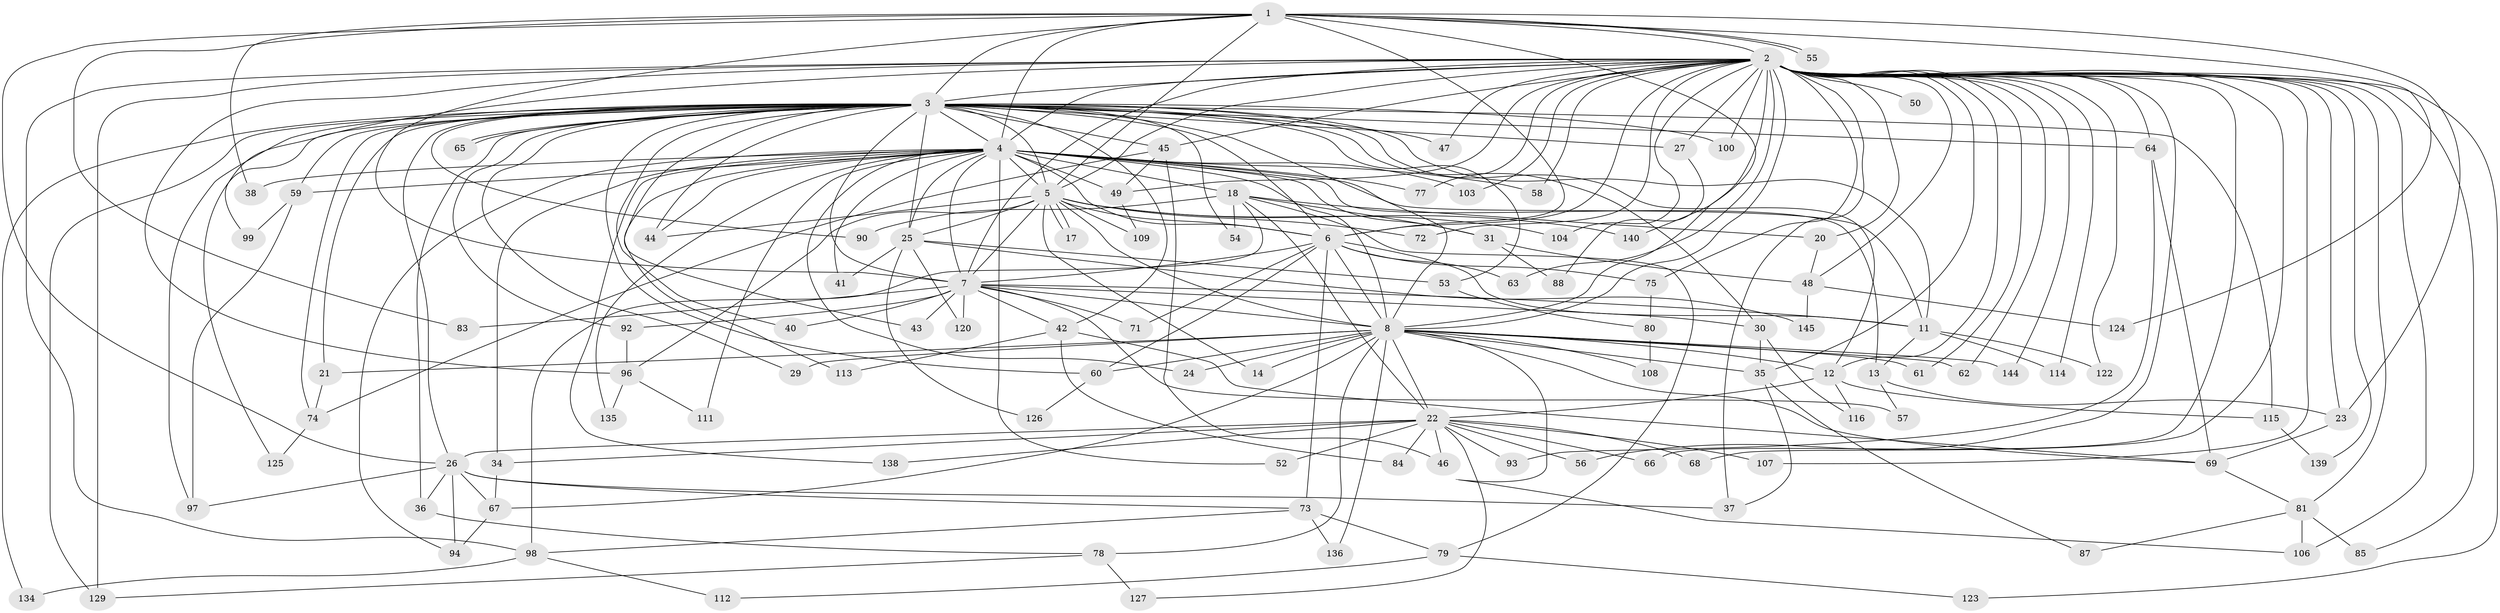 // Generated by graph-tools (version 1.1) at 2025/51/02/27/25 19:51:52]
// undirected, 111 vertices, 255 edges
graph export_dot {
graph [start="1"]
  node [color=gray90,style=filled];
  1 [super="+15"];
  2 [super="+10"];
  3 [super="+16"];
  4 [super="+9"];
  5 [super="+39"];
  6 [super="+19"];
  7 [super="+119"];
  8 [super="+89"];
  11;
  12 [super="+118"];
  13 [super="+32"];
  14;
  17;
  18 [super="+33"];
  20 [super="+28"];
  21;
  22 [super="+51"];
  23 [super="+132"];
  24;
  25 [super="+82"];
  26 [super="+141"];
  27;
  29;
  30;
  31;
  34;
  35 [super="+117"];
  36;
  37 [super="+102"];
  38;
  40;
  41;
  42 [super="+105"];
  43;
  44 [super="+95"];
  45;
  46;
  47;
  48 [super="+70"];
  49 [super="+91"];
  50;
  52;
  53;
  54;
  55;
  56;
  57;
  58;
  59 [super="+143"];
  60 [super="+110"];
  61;
  62;
  63;
  64;
  65;
  66;
  67 [super="+137"];
  68;
  69 [super="+131"];
  71;
  72;
  73 [super="+130"];
  74 [super="+76"];
  75;
  77;
  78 [super="+146"];
  79 [super="+86"];
  80;
  81;
  83;
  84;
  85;
  87;
  88;
  90;
  92;
  93;
  94 [super="+128"];
  96 [super="+101"];
  97 [super="+133"];
  98;
  99;
  100;
  103;
  104;
  106 [super="+142"];
  107;
  108;
  109;
  111;
  112;
  113;
  114;
  115;
  116;
  120 [super="+121"];
  122;
  123;
  124;
  125;
  126;
  127;
  129;
  134;
  135;
  136;
  138;
  139;
  140;
  144;
  145;
  1 -- 2 [weight=2];
  1 -- 3 [weight=2];
  1 -- 4 [weight=2];
  1 -- 5;
  1 -- 6 [weight=2];
  1 -- 7;
  1 -- 8;
  1 -- 26;
  1 -- 38;
  1 -- 55;
  1 -- 55;
  1 -- 124;
  1 -- 83;
  1 -- 23;
  2 -- 3 [weight=2];
  2 -- 4 [weight=4];
  2 -- 5 [weight=2];
  2 -- 6 [weight=2];
  2 -- 7 [weight=2];
  2 -- 8 [weight=2];
  2 -- 12;
  2 -- 20 [weight=2];
  2 -- 23;
  2 -- 27;
  2 -- 35;
  2 -- 45;
  2 -- 50 [weight=2];
  2 -- 61;
  2 -- 62;
  2 -- 63;
  2 -- 64;
  2 -- 68;
  2 -- 72;
  2 -- 75;
  2 -- 77;
  2 -- 85;
  2 -- 98;
  2 -- 99;
  2 -- 100;
  2 -- 104;
  2 -- 107;
  2 -- 114;
  2 -- 122;
  2 -- 123;
  2 -- 129;
  2 -- 139;
  2 -- 140;
  2 -- 66;
  2 -- 144;
  2 -- 81;
  2 -- 37;
  2 -- 103;
  2 -- 106;
  2 -- 47;
  2 -- 56;
  2 -- 58;
  2 -- 49;
  2 -- 96;
  2 -- 48;
  3 -- 4 [weight=2];
  3 -- 5;
  3 -- 6;
  3 -- 7;
  3 -- 8;
  3 -- 11;
  3 -- 21;
  3 -- 25;
  3 -- 27;
  3 -- 29;
  3 -- 30;
  3 -- 36;
  3 -- 40;
  3 -- 42;
  3 -- 43;
  3 -- 44;
  3 -- 45;
  3 -- 47;
  3 -- 53;
  3 -- 54;
  3 -- 59 [weight=2];
  3 -- 64;
  3 -- 65;
  3 -- 65;
  3 -- 74;
  3 -- 90;
  3 -- 92;
  3 -- 100;
  3 -- 115;
  3 -- 125;
  3 -- 129;
  3 -- 97;
  3 -- 134;
  3 -- 12;
  3 -- 26;
  3 -- 60;
  4 -- 5 [weight=2];
  4 -- 6 [weight=2];
  4 -- 7 [weight=2];
  4 -- 8 [weight=2];
  4 -- 11;
  4 -- 13 [weight=2];
  4 -- 18 [weight=2];
  4 -- 31;
  4 -- 38;
  4 -- 49;
  4 -- 58;
  4 -- 59;
  4 -- 113;
  4 -- 135;
  4 -- 138;
  4 -- 77;
  4 -- 24;
  4 -- 34;
  4 -- 103;
  4 -- 41;
  4 -- 111;
  4 -- 52;
  4 -- 25;
  4 -- 44;
  4 -- 94;
  5 -- 6 [weight=2];
  5 -- 7;
  5 -- 8;
  5 -- 14;
  5 -- 17;
  5 -- 17;
  5 -- 25;
  5 -- 44;
  5 -- 72;
  5 -- 96;
  5 -- 104;
  5 -- 109;
  5 -- 140;
  6 -- 7;
  6 -- 8;
  6 -- 60;
  6 -- 63;
  6 -- 73;
  6 -- 75;
  6 -- 11;
  6 -- 71;
  7 -- 8 [weight=2];
  7 -- 30;
  7 -- 40;
  7 -- 42;
  7 -- 43;
  7 -- 57;
  7 -- 71;
  7 -- 83;
  7 -- 92;
  7 -- 120 [weight=2];
  7 -- 11;
  8 -- 12;
  8 -- 14;
  8 -- 21;
  8 -- 22;
  8 -- 24;
  8 -- 29;
  8 -- 60;
  8 -- 61;
  8 -- 62;
  8 -- 67;
  8 -- 69;
  8 -- 78;
  8 -- 106;
  8 -- 108;
  8 -- 136;
  8 -- 144;
  8 -- 35;
  11 -- 114;
  11 -- 122;
  11 -- 13;
  12 -- 22;
  12 -- 115;
  12 -- 116;
  13 -- 23;
  13 -- 57;
  18 -- 31;
  18 -- 54;
  18 -- 90;
  18 -- 20;
  18 -- 79 [weight=2];
  18 -- 22;
  18 -- 98;
  20 -- 48;
  21 -- 74;
  22 -- 26 [weight=2];
  22 -- 34;
  22 -- 46;
  22 -- 52;
  22 -- 66;
  22 -- 68;
  22 -- 84;
  22 -- 107;
  22 -- 127;
  22 -- 138;
  22 -- 56;
  22 -- 93;
  23 -- 69;
  25 -- 41;
  25 -- 53;
  25 -- 126;
  25 -- 145;
  25 -- 120;
  26 -- 36;
  26 -- 73;
  26 -- 94;
  26 -- 97;
  26 -- 37;
  26 -- 67;
  27 -- 88;
  30 -- 35;
  30 -- 116;
  31 -- 48;
  31 -- 88;
  34 -- 67;
  35 -- 37;
  35 -- 87;
  36 -- 78;
  42 -- 84;
  42 -- 113;
  42 -- 69;
  45 -- 46;
  45 -- 49;
  45 -- 74;
  48 -- 124;
  48 -- 145;
  49 -- 109;
  53 -- 80;
  59 -- 97;
  59 -- 99;
  60 -- 126;
  64 -- 93;
  64 -- 69;
  67 -- 94;
  69 -- 81;
  73 -- 79;
  73 -- 136;
  73 -- 98;
  74 -- 125;
  75 -- 80;
  78 -- 127;
  78 -- 129;
  79 -- 112;
  79 -- 123;
  80 -- 108;
  81 -- 85;
  81 -- 87;
  81 -- 106;
  92 -- 96;
  96 -- 111;
  96 -- 135;
  98 -- 112;
  98 -- 134;
  115 -- 139;
}
